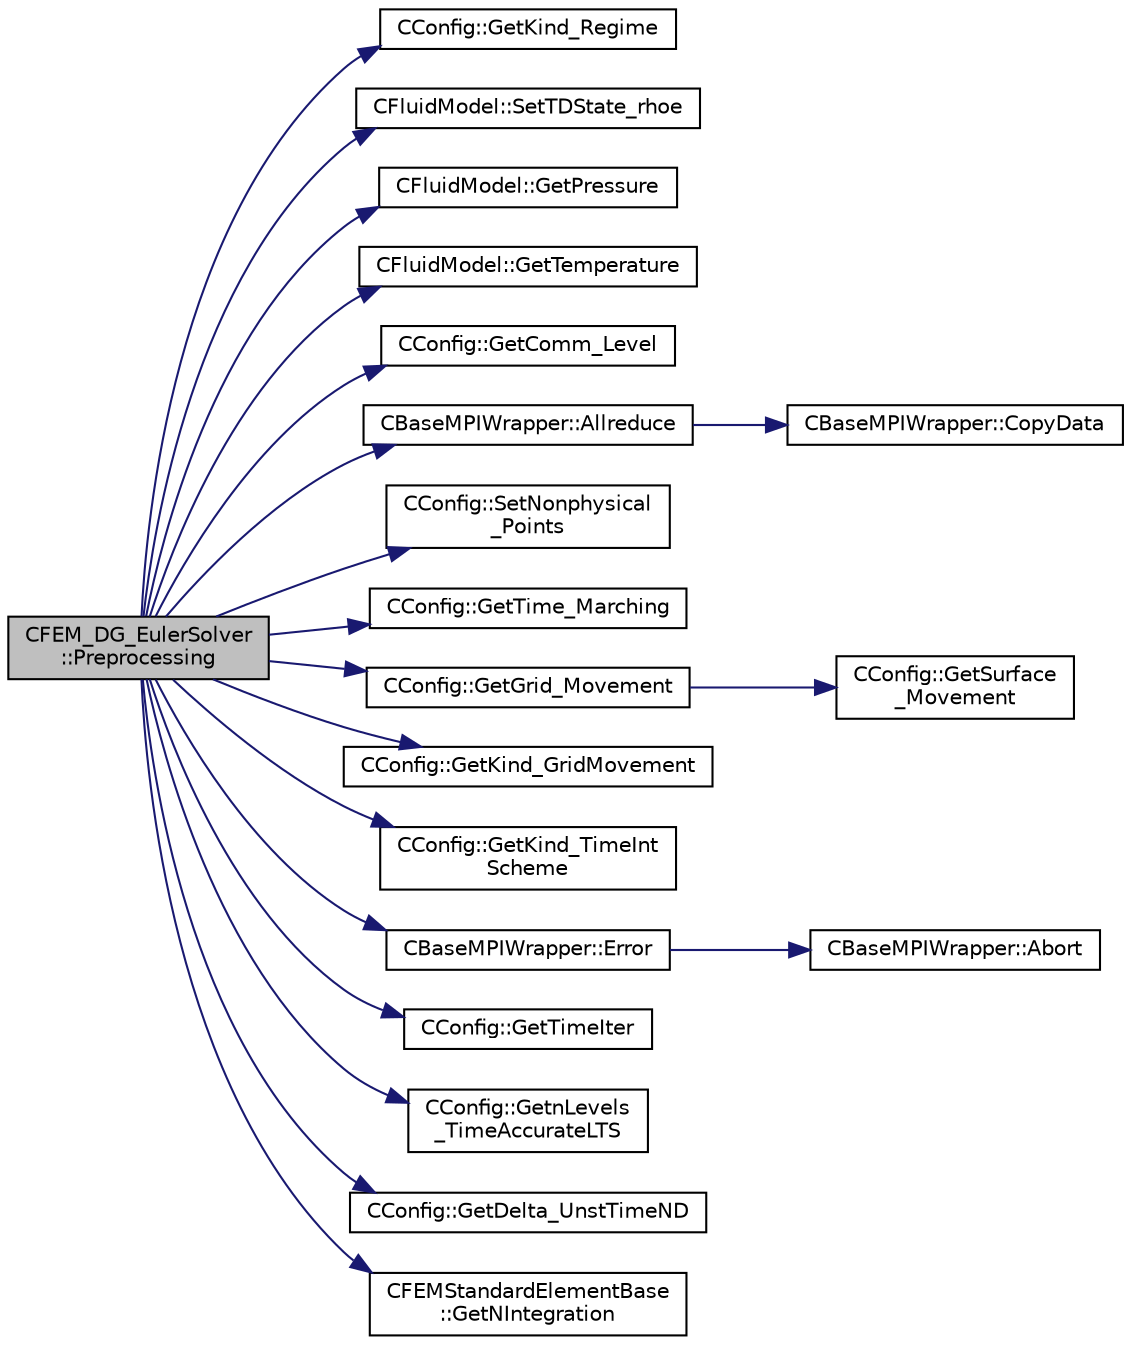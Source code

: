 digraph "CFEM_DG_EulerSolver::Preprocessing"
{
  edge [fontname="Helvetica",fontsize="10",labelfontname="Helvetica",labelfontsize="10"];
  node [fontname="Helvetica",fontsize="10",shape=record];
  rankdir="LR";
  Node1359 [label="CFEM_DG_EulerSolver\l::Preprocessing",height=0.2,width=0.4,color="black", fillcolor="grey75", style="filled", fontcolor="black"];
  Node1359 -> Node1360 [color="midnightblue",fontsize="10",style="solid",fontname="Helvetica"];
  Node1360 [label="CConfig::GetKind_Regime",height=0.2,width=0.4,color="black", fillcolor="white", style="filled",URL="$class_c_config.html#a66ca7e620390a81cd49cd0a00716128e",tooltip="Governing equations of the flow (it can be different from the run time equation). ..."];
  Node1359 -> Node1361 [color="midnightblue",fontsize="10",style="solid",fontname="Helvetica"];
  Node1361 [label="CFluidModel::SetTDState_rhoe",height=0.2,width=0.4,color="black", fillcolor="white", style="filled",URL="$class_c_fluid_model.html#a90fdefd3a55d97d55d5211988c9a7ab1",tooltip="virtual member that would be different for each gas model implemented "];
  Node1359 -> Node1362 [color="midnightblue",fontsize="10",style="solid",fontname="Helvetica"];
  Node1362 [label="CFluidModel::GetPressure",height=0.2,width=0.4,color="black", fillcolor="white", style="filled",URL="$class_c_fluid_model.html#a169d9e9a0c7f8b5d35642940c62c4ecb",tooltip="Get fluid pressure. "];
  Node1359 -> Node1363 [color="midnightblue",fontsize="10",style="solid",fontname="Helvetica"];
  Node1363 [label="CFluidModel::GetTemperature",height=0.2,width=0.4,color="black", fillcolor="white", style="filled",URL="$class_c_fluid_model.html#aeba3f29d27211ff50acad59477105969",tooltip="Get fluid temperature. "];
  Node1359 -> Node1364 [color="midnightblue",fontsize="10",style="solid",fontname="Helvetica"];
  Node1364 [label="CConfig::GetComm_Level",height=0.2,width=0.4,color="black", fillcolor="white", style="filled",URL="$class_c_config.html#ab71278d2692ca5217674036650b02923",tooltip="Get the level of MPI communications to be performed. "];
  Node1359 -> Node1365 [color="midnightblue",fontsize="10",style="solid",fontname="Helvetica"];
  Node1365 [label="CBaseMPIWrapper::Allreduce",height=0.2,width=0.4,color="black", fillcolor="white", style="filled",URL="$class_c_base_m_p_i_wrapper.html#a637b6fd917a8ca91ce748ba88e0d66b6"];
  Node1365 -> Node1366 [color="midnightblue",fontsize="10",style="solid",fontname="Helvetica"];
  Node1366 [label="CBaseMPIWrapper::CopyData",height=0.2,width=0.4,color="black", fillcolor="white", style="filled",URL="$class_c_base_m_p_i_wrapper.html#a4725cc1dd65b161b483e812a538a5e36"];
  Node1359 -> Node1367 [color="midnightblue",fontsize="10",style="solid",fontname="Helvetica"];
  Node1367 [label="CConfig::SetNonphysical\l_Points",height=0.2,width=0.4,color="black", fillcolor="white", style="filled",URL="$class_c_config.html#a434fe0922532828b7e40ded865c5ce51",tooltip="Set the current number of non-physical nodes in the solution. "];
  Node1359 -> Node1368 [color="midnightblue",fontsize="10",style="solid",fontname="Helvetica"];
  Node1368 [label="CConfig::GetTime_Marching",height=0.2,width=0.4,color="black", fillcolor="white", style="filled",URL="$class_c_config.html#a864d499ce740184803607801c47abda7",tooltip="Provides information about the time integration, and change the write in the output files information..."];
  Node1359 -> Node1369 [color="midnightblue",fontsize="10",style="solid",fontname="Helvetica"];
  Node1369 [label="CConfig::GetGrid_Movement",height=0.2,width=0.4,color="black", fillcolor="white", style="filled",URL="$class_c_config.html#a65f49bf3888539804cc0ceac28a32923",tooltip="Get information about the grid movement. "];
  Node1369 -> Node1370 [color="midnightblue",fontsize="10",style="solid",fontname="Helvetica"];
  Node1370 [label="CConfig::GetSurface\l_Movement",height=0.2,width=0.4,color="black", fillcolor="white", style="filled",URL="$class_c_config.html#a67dbc09d0ad95072023d7f356333d6c8",tooltip="Get information about deforming markers. "];
  Node1359 -> Node1371 [color="midnightblue",fontsize="10",style="solid",fontname="Helvetica"];
  Node1371 [label="CConfig::GetKind_GridMovement",height=0.2,width=0.4,color="black", fillcolor="white", style="filled",URL="$class_c_config.html#ab598508566cb08cb9929934d433ce400",tooltip="Get the type of dynamic mesh motion. Each zone gets a config file. "];
  Node1359 -> Node1372 [color="midnightblue",fontsize="10",style="solid",fontname="Helvetica"];
  Node1372 [label="CConfig::GetKind_TimeInt\lScheme",height=0.2,width=0.4,color="black", fillcolor="white", style="filled",URL="$class_c_config.html#aeec93abf99b07f5fd7505df58a5577ae",tooltip="Get the kind of time integration method. "];
  Node1359 -> Node1373 [color="midnightblue",fontsize="10",style="solid",fontname="Helvetica"];
  Node1373 [label="CBaseMPIWrapper::Error",height=0.2,width=0.4,color="black", fillcolor="white", style="filled",URL="$class_c_base_m_p_i_wrapper.html#a04457c47629bda56704e6a8804833eeb"];
  Node1373 -> Node1374 [color="midnightblue",fontsize="10",style="solid",fontname="Helvetica"];
  Node1374 [label="CBaseMPIWrapper::Abort",height=0.2,width=0.4,color="black", fillcolor="white", style="filled",URL="$class_c_base_m_p_i_wrapper.html#a21ef5681e2acb532d345e9bab173ef07"];
  Node1359 -> Node1375 [color="midnightblue",fontsize="10",style="solid",fontname="Helvetica"];
  Node1375 [label="CConfig::GetTimeIter",height=0.2,width=0.4,color="black", fillcolor="white", style="filled",URL="$class_c_config.html#aa659f28a1d71b0924944a9fb248e3d6e",tooltip="Get the current time iteration number. "];
  Node1359 -> Node1376 [color="midnightblue",fontsize="10",style="solid",fontname="Helvetica"];
  Node1376 [label="CConfig::GetnLevels\l_TimeAccurateLTS",height=0.2,width=0.4,color="black", fillcolor="white", style="filled",URL="$class_c_config.html#a957e791919e7c6947131c06aedc7ff8d",tooltip="Get the number of time levels for time accurate local time stepping. "];
  Node1359 -> Node1377 [color="midnightblue",fontsize="10",style="solid",fontname="Helvetica"];
  Node1377 [label="CConfig::GetDelta_UnstTimeND",height=0.2,width=0.4,color="black", fillcolor="white", style="filled",URL="$class_c_config.html#a417b45d0da107126e803258901f57920",tooltip="If we are prforming an unsteady simulation, there is only one value of the time step for the complete..."];
  Node1359 -> Node1378 [color="midnightblue",fontsize="10",style="solid",fontname="Helvetica"];
  Node1378 [label="CFEMStandardElementBase\l::GetNIntegration",height=0.2,width=0.4,color="black", fillcolor="white", style="filled",URL="$class_c_f_e_m_standard_element_base.html#aa5ad06a05a1d7b66bccca65521168a3b",tooltip="Function, which makes available the number of integration points for this standard element..."];
}
